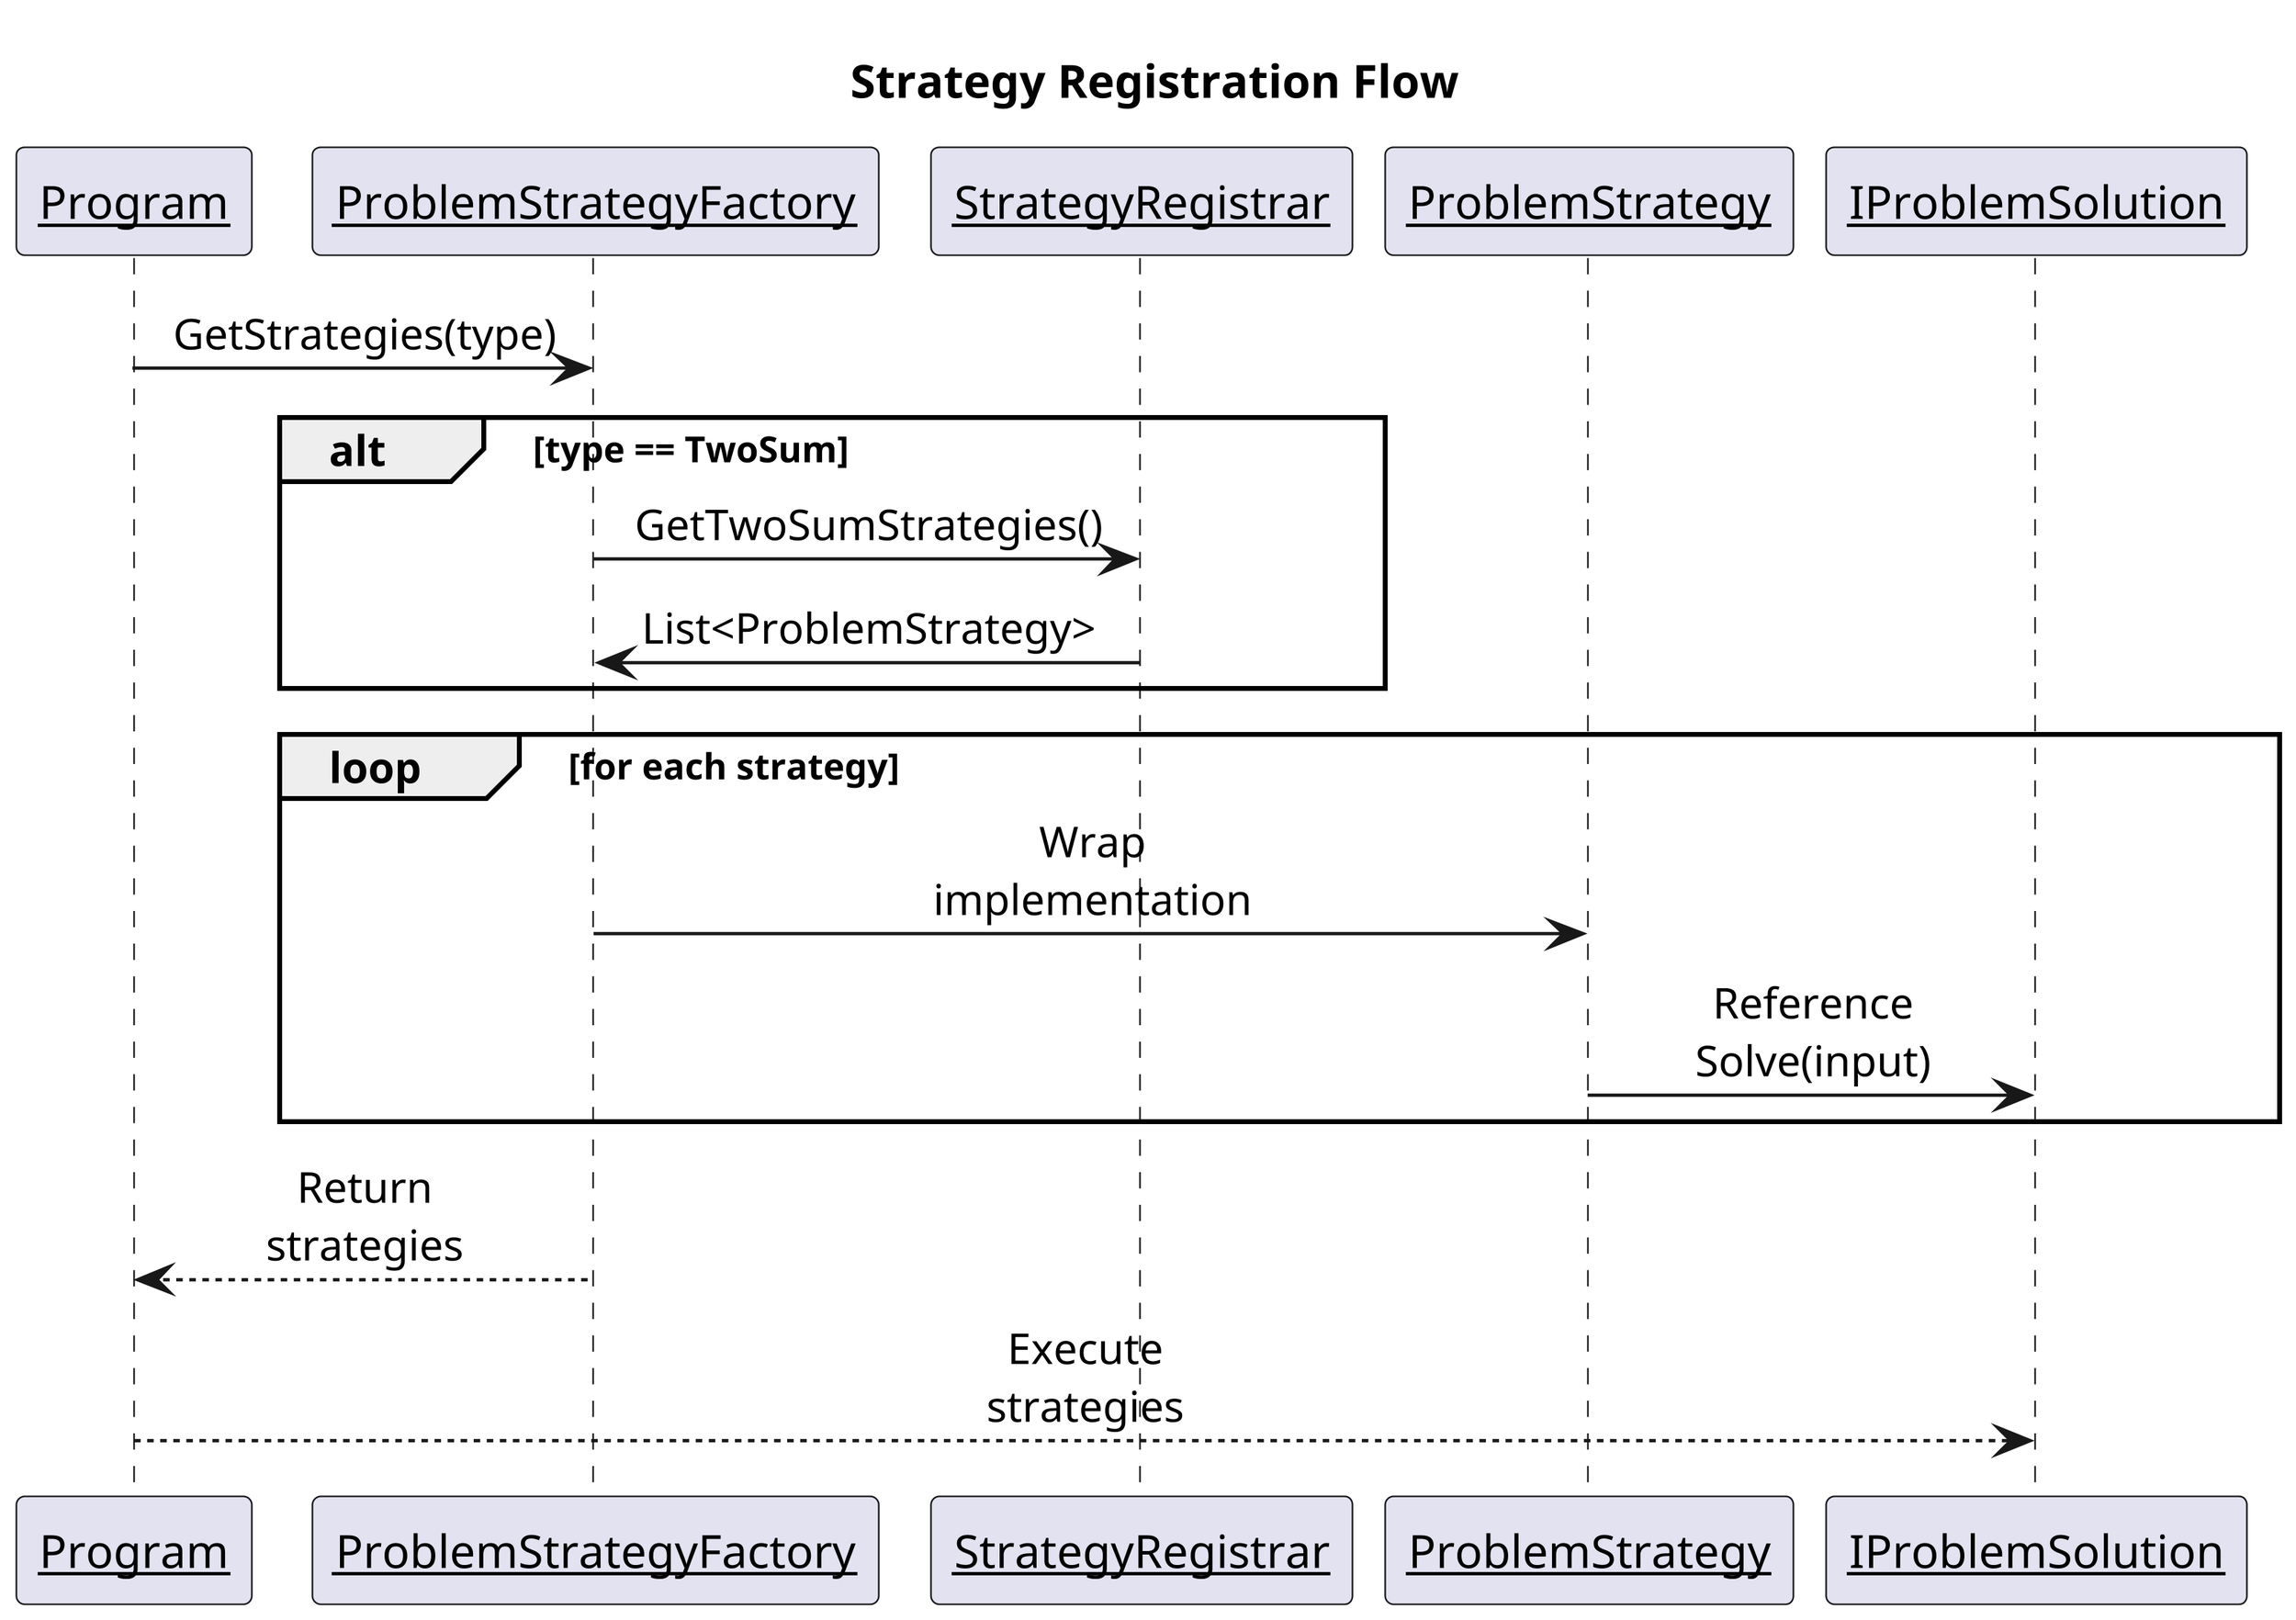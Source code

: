 @startuml sequence-diagram-strategy-registration
skinparam shadowing false
skinparam linetype ortho
skinparam dpi 300
skinparam sequenceMessageAlign center
skinparam sequenceParticipant underline
skinparam maxMessageSize 100
scale 1.5
title Strategy Registration Flow

participant Program
participant ProblemStrategyFactory
participant StrategyRegistrar
participant ProblemStrategy
participant IProblemSolution

Program -> ProblemStrategyFactory : GetStrategies(type)

alt type == TwoSum
  ProblemStrategyFactory -> StrategyRegistrar : GetTwoSumStrategies()
  StrategyRegistrar -> ProblemStrategyFactory : List<ProblemStrategy>
end

loop for each strategy
  ProblemStrategyFactory -> ProblemStrategy : Wrap implementation
  ProblemStrategy -> IProblemSolution : Reference Solve(input)
end

ProblemStrategyFactory --> Program : Return strategies
Program --> IProblemSolution : Execute strategies

@enduml
